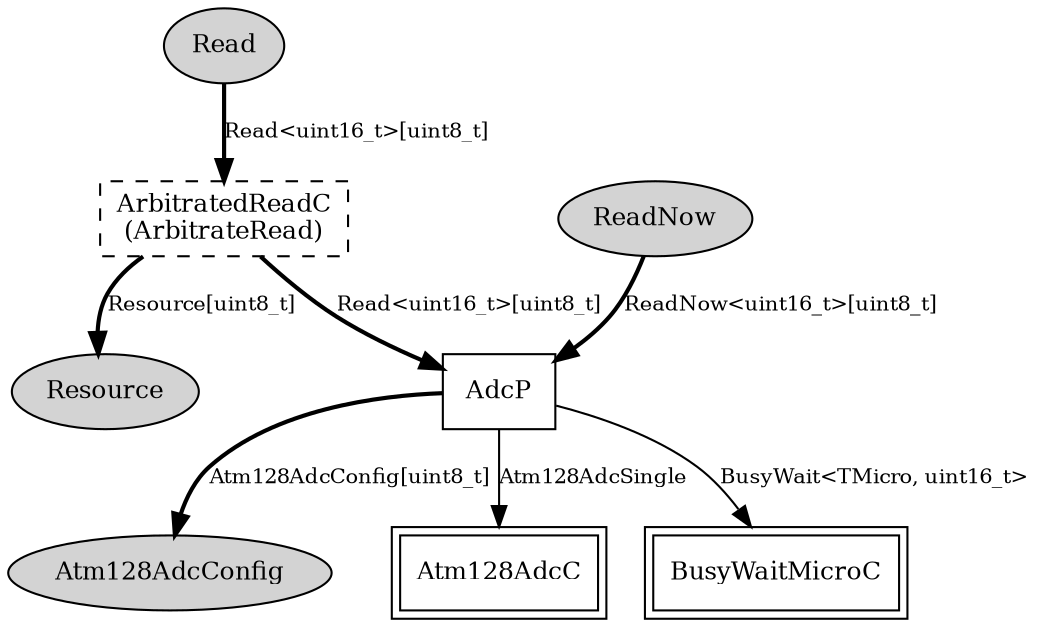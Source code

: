 digraph "tos.chips.atm1281.adc.WireAdcP" {
  n0x40949c48 [shape=ellipse, style=filled, label="Read", fontsize=12];
  "WireAdcP.ArbitrateRead" [fontsize=12, shape=box, style=dashed, label="ArbitratedReadC\n(ArbitrateRead)", URL="../chtml/tos.system.ArbitratedReadC.html"];
  n0x40961100 [shape=ellipse, style=filled, label="ReadNow", fontsize=12];
  "AdcP" [fontsize=12, shape=box, URL="../chtml/tos.chips.atm1281.adc.AdcP.html"];
  "WireAdcP.ArbitrateRead" [fontsize=12, shape=box, style=dashed, label="ArbitratedReadC\n(ArbitrateRead)", URL="../chtml/tos.system.ArbitratedReadC.html"];
  n0x4095ab68 [shape=ellipse, style=filled, label="Resource", fontsize=12];
  "AdcP" [fontsize=12, shape=box, URL="../chtml/tos.chips.atm1281.adc.AdcP.html"];
  n0x4095e100 [shape=ellipse, style=filled, label="Atm128AdcConfig", fontsize=12];
  "WireAdcP.ArbitrateRead" [fontsize=12, shape=box, style=dashed, label="ArbitratedReadC\n(ArbitrateRead)", URL="../chtml/tos.system.ArbitratedReadC.html"];
  "AdcP" [fontsize=12, shape=box, URL="../chtml/tos.chips.atm1281.adc.AdcP.html"];
  "AdcP" [fontsize=12, shape=box, URL="../chtml/tos.chips.atm1281.adc.AdcP.html"];
  "Atm128AdcC" [fontsize=12, shape=box,peripheries=2, URL="../chtml/tos.chips.atm128rfa1.adc.Atm128AdcC.html"];
  "AdcP" [fontsize=12, shape=box, URL="../chtml/tos.chips.atm1281.adc.AdcP.html"];
  "BusyWaitMicroC" [fontsize=12, shape=box,peripheries=2, URL="../chtml/tos.chips.atm128rfa1.timer.BusyWaitMicroC.html"];
  "n0x40949c48" -> "WireAdcP.ArbitrateRead" [label="Read<uint16_t>[uint8_t]", style=bold, URL="../ihtml/tos.interfaces.Read.html", fontsize=10];
  "n0x40961100" -> "AdcP" [label="ReadNow<uint16_t>[uint8_t]", style=bold, URL="../ihtml/tos.interfaces.ReadNow.html", fontsize=10];
  "WireAdcP.ArbitrateRead" -> "n0x4095ab68" [label="Resource[uint8_t]", style=bold, URL="../ihtml/tos.interfaces.Resource.html", fontsize=10];
  "AdcP" -> "n0x4095e100" [label="Atm128AdcConfig[uint8_t]", style=bold, URL="../ihtml/tos.chips.atm128.adc.Atm128AdcConfig.html", fontsize=10];
  "WireAdcP.ArbitrateRead" -> "AdcP" [label="Read<uint16_t>[uint8_t]", style=bold, URL="../ihtml/tos.interfaces.Read.html", fontsize=10];
  "AdcP" -> "Atm128AdcC" [label="Atm128AdcSingle", URL="../ihtml/tos.chips.atm128.adc.Atm128AdcSingle.html", fontsize=10];
  "AdcP" -> "BusyWaitMicroC" [label="BusyWait<TMicro, uint16_t>", URL="../ihtml/tos.lib.timer.BusyWait.html", fontsize=10];
}
